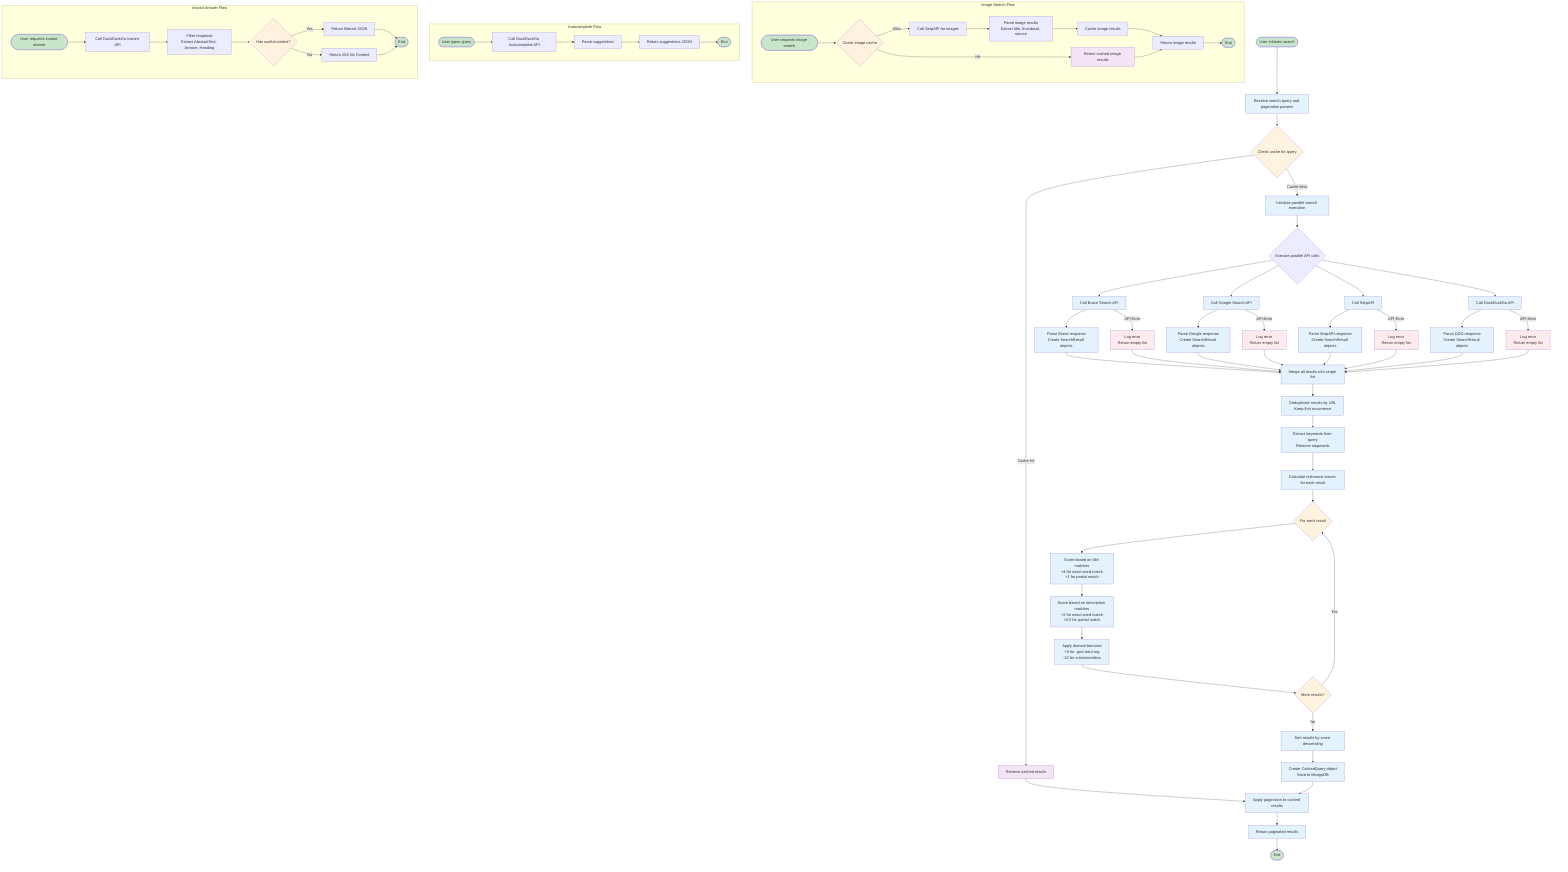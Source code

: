 flowchart TD
    Start([User initiates search]) --> Input[Receive search query and pagination params]
    Input --> Cache{Check cache for query}
    
    Cache -->|Cache Hit| CacheFound[Retrieve cached results]
    CacheFound --> Paginate[Apply pagination to cached results]
    Paginate --> Return[Return paginated results]
    Return --> End([End])
    
    Cache -->|Cache Miss| ParallelStart[Initialize parallel search execution]
    
    ParallelStart --> Parallel{Execute parallel API calls}
    
    Parallel --> Brave[Call Brave Search API]
    Parallel --> Google[Call Google Search API] 
    Parallel --> Serp[Call SerpAPI]
    Parallel --> DDG[Call DuckDuckGo API]
    
    Brave --> BraveResult[Parse Brave response<br/>Create SearchResult objects]
    Google --> GoogleResult[Parse Google response<br/>Create SearchResult objects]
    Serp --> SerpResult[Parse SerpAPI response<br/>Create SearchResult objects]
    DDG --> DDGResult[Parse DDG response<br/>Create SearchResult objects]
    
    BraveResult --> Merge[Merge all results into single list]
    GoogleResult --> Merge
    SerpResult --> Merge
    DDGResult --> Merge
    
    Merge --> Dedupe[Deduplicate results by URL<br/>Keep first occurrence]
    Dedupe --> Keywords[Extract keywords from query<br/>Remove stopwords]
    Keywords --> Score[Calculate relevance scores for each result]
    
    Score --> ScoreLoop{For each result}
    ScoreLoop --> TitleScore[Score based on title matches<br/>+4 for exact word match<br/>+1 for partial match]
    TitleScore --> DescScore[Score based on description matches<br/>+2 for exact word match<br/>+0.5 for partial match]
    DescScore --> DomainScore[Apply domain bonuses<br/>+5 for .gov/.edu/.org<br/>-10 for cricketwireless]
    DomainScore --> NextResult{More results?}
    NextResult -->|Yes| ScoreLoop
    NextResult -->|No| Sort[Sort results by score descending]
    
    Sort --> SaveCache[Create CachedQuery object<br/>Save to MongoDB]
    SaveCache --> Paginate
    
    %% Error handling paths
    Brave -->|API Error| BraveError[Log error<br/>Return empty list]
    Google -->|API Error| GoogleError[Log error<br/>Return empty list]
    Serp -->|API Error| SerpError[Log error<br/>Return empty list]
    DDG -->|API Error| DDGError[Log error<br/>Return empty list]
    
    BraveError --> Merge
    GoogleError --> Merge
    SerpError --> Merge
    DDGError --> Merge
    
    %% Alternative flows
    subgraph "Image Search Flow"
        ImageStart([User requests image search]) --> ImageCache{Check image cache}
        ImageCache -->|Hit| ImageCacheFound[Return cached image results]
        ImageCache -->|Miss| ImageAPI[Call SerpAPI for images]
        ImageAPI --> ImageParse[Parse image results<br/>Extract title, thumbnail, source]
        ImageParse --> ImageSave[Cache image results]
        ImageSave --> ImageReturn[Return image results]
        ImageCacheFound --> ImageReturn
        ImageReturn --> ImageEnd([End])
    end
    
    subgraph "Autocomplete Flow"
        AutoStart([User types query]) --> AutoAPI[Call DuckDuckGo Autocomplete API]
        AutoAPI --> AutoParse[Parse suggestions]
        AutoParse --> AutoReturn[Return suggestions JSON]
        AutoReturn --> AutoEnd([End])
    end
    
    subgraph "Instant Answer Flow"
        InstantStart([User requests instant answer]) --> InstantAPI[Call DuckDuckGo Instant API]
        InstantAPI --> InstantFilter[Filter response<br/>Extract AbstractText, Answer, Heading]
        InstantFilter --> InstantCheck{Has useful content?}
        InstantCheck -->|Yes| InstantReturn[Return filtered JSON]
        InstantCheck -->|No| InstantEmpty[Return 204 No Content]
        InstantReturn --> InstantEnd([End])
        InstantEmpty --> InstantEnd
    end
    
    %% Styling
    classDef startEnd fill:#c8e6c9
    classDef process fill:#e3f2fd
    classDef decision fill:#fff3e0
    classDef error fill:#ffebee
    classDef cache fill:#f3e5f5
    
    class Start,End,ImageStart,ImageEnd,AutoStart,AutoEnd,InstantStart,InstantEnd startEnd
    class Input,ParallelStart,Brave,Google,Serp,DDG,BraveResult,GoogleResult,SerpResult,DDGResult,Merge,Dedupe,Keywords,Score,TitleScore,DescScore,DomainScore,Sort,SaveCache,Paginate,Return process
    class Cache,ScoreLoop,NextResult,ImageCache,InstantCheck decision
    class BraveError,GoogleError,SerpError,DDGError error
    class CacheFound,ImageCacheFound cache
